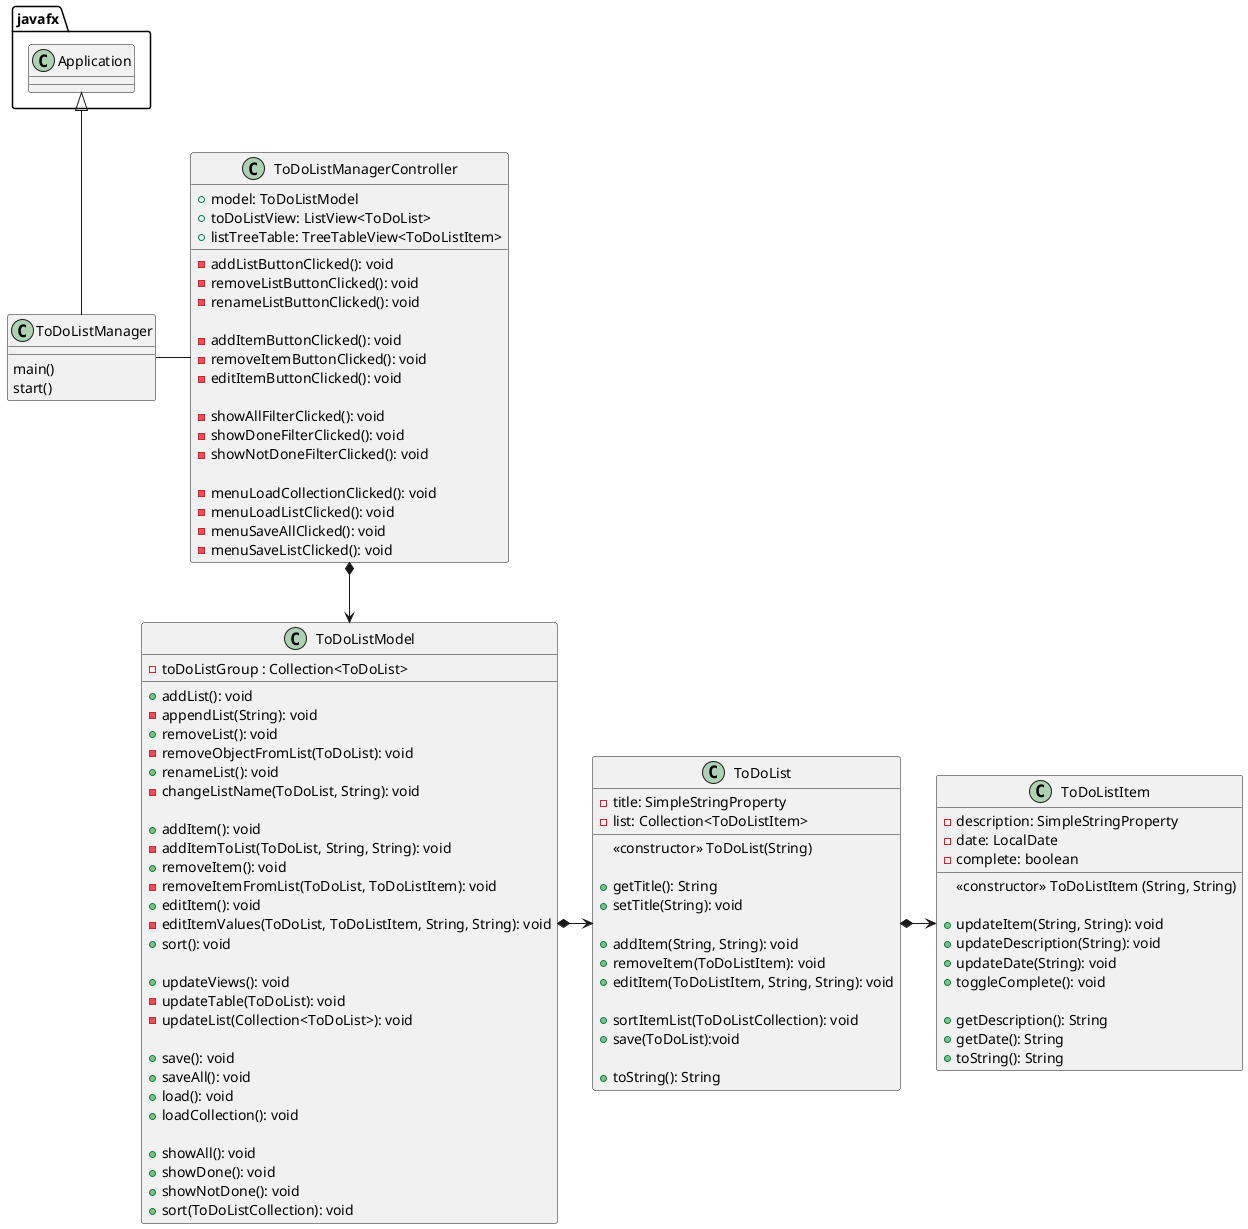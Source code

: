 @startuml
'https://plantuml.com/class-diagram'

class ToDoListManager {
    main()
    start()
}

class ToDoListManagerController {
    + model: ToDoListModel
    + toDoListView: ListView<ToDoList>
    + listTreeTable: TreeTableView<ToDoListItem>

    - addListButtonClicked(): void
    - removeListButtonClicked(): void
    - renameListButtonClicked(): void

    - addItemButtonClicked(): void
    - removeItemButtonClicked(): void
    - editItemButtonClicked(): void

    - showAllFilterClicked(): void
    - showDoneFilterClicked(): void
    - showNotDoneFilterClicked(): void

    - menuLoadCollectionClicked(): void
    - menuLoadListClicked(): void
    - menuSaveAllClicked(): void
    - menuSaveListClicked(): void
}

class ToDoListModel {
    - toDoListGroup : Collection<ToDoList>

    + addList(): void
    - appendList(String): void
    + removeList(): void
    - removeObjectFromList(ToDoList): void
    + renameList(): void
    - changeListName(ToDoList, String): void

    + addItem(): void
    - addItemToList(ToDoList, String, String): void
    + removeItem(): void
    - removeItemFromList(ToDoList, ToDoListItem): void
    + editItem(): void
    - editItemValues(ToDoList, ToDoListItem, String, String): void
    + sort(): void

    + updateViews(): void
    - updateTable(ToDoList): void
    - updateList(Collection<ToDoList>): void

    + save(): void
    + saveAll(): void
    + load(): void
    + loadCollection(): void

    + showAll(): void
    + showDone(): void
    + showNotDone(): void
    + sort(ToDoListCollection): void
}

class ToDoList {
    - title: SimpleStringProperty
    - list: Collection<ToDoListItem>

    <<constructor>> ToDoList(String)

    + getTitle(): String
    + setTitle(String): void

    + addItem(String, String): void
    + removeItem(ToDoListItem): void
    + editItem(ToDoListItem, String, String): void

    + sortItemList(ToDoListCollection): void
    + save(ToDoList):void

    + toString(): String
}

class ToDoListItem {
    - description: SimpleStringProperty
    - date: LocalDate
    - complete: boolean

    <<constructor>> ToDoListItem (String, String)

    + updateItem(String, String): void
    + updateDescription(String): void
    + updateDate(String): void
    + toggleComplete(): void

    + getDescription(): String
    + getDate(): String
    + toString(): String
}

javafx.Application <|-- ToDoListManager
ToDoListManager - ToDoListManagerController
ToDoListManagerController *--> ToDoListModel
ToDoListModel *-> ToDoList
ToDoList *-> ToDoListItem

@enduml
